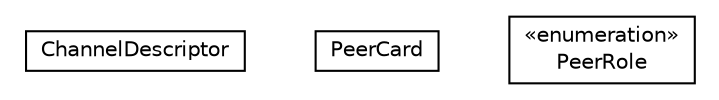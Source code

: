#!/usr/local/bin/dot
#
# Class diagram 
# Generated by UMLGraph version R5_6-24-gf6e263 (http://www.umlgraph.org/)
#

digraph G {
	edge [fontname="Helvetica",fontsize=10,labelfontname="Helvetica",labelfontsize=10];
	node [fontname="Helvetica",fontsize=10,shape=plaintext];
	nodesep=0.25;
	ranksep=0.5;
	// org.universAAL.middleware.interfaces.ChannelDescriptor
	c93853 [label=<<table title="org.universAAL.middleware.interfaces.ChannelDescriptor" border="0" cellborder="1" cellspacing="0" cellpadding="2" port="p" href="./ChannelDescriptor.html">
		<tr><td><table border="0" cellspacing="0" cellpadding="1">
<tr><td align="center" balign="center"> ChannelDescriptor </td></tr>
		</table></td></tr>
		</table>>, URL="./ChannelDescriptor.html", fontname="Helvetica", fontcolor="black", fontsize=10.0];
	// org.universAAL.middleware.interfaces.PeerCard
	c93854 [label=<<table title="org.universAAL.middleware.interfaces.PeerCard" border="0" cellborder="1" cellspacing="0" cellpadding="2" port="p" href="./PeerCard.html">
		<tr><td><table border="0" cellspacing="0" cellpadding="1">
<tr><td align="center" balign="center"> PeerCard </td></tr>
		</table></td></tr>
		</table>>, URL="./PeerCard.html", fontname="Helvetica", fontcolor="black", fontsize=10.0];
	// org.universAAL.middleware.interfaces.PeerRole
	c93855 [label=<<table title="org.universAAL.middleware.interfaces.PeerRole" border="0" cellborder="1" cellspacing="0" cellpadding="2" port="p" href="./PeerRole.html">
		<tr><td><table border="0" cellspacing="0" cellpadding="1">
<tr><td align="center" balign="center"> &#171;enumeration&#187; </td></tr>
<tr><td align="center" balign="center"> PeerRole </td></tr>
		</table></td></tr>
		</table>>, URL="./PeerRole.html", fontname="Helvetica", fontcolor="black", fontsize=10.0];
}

